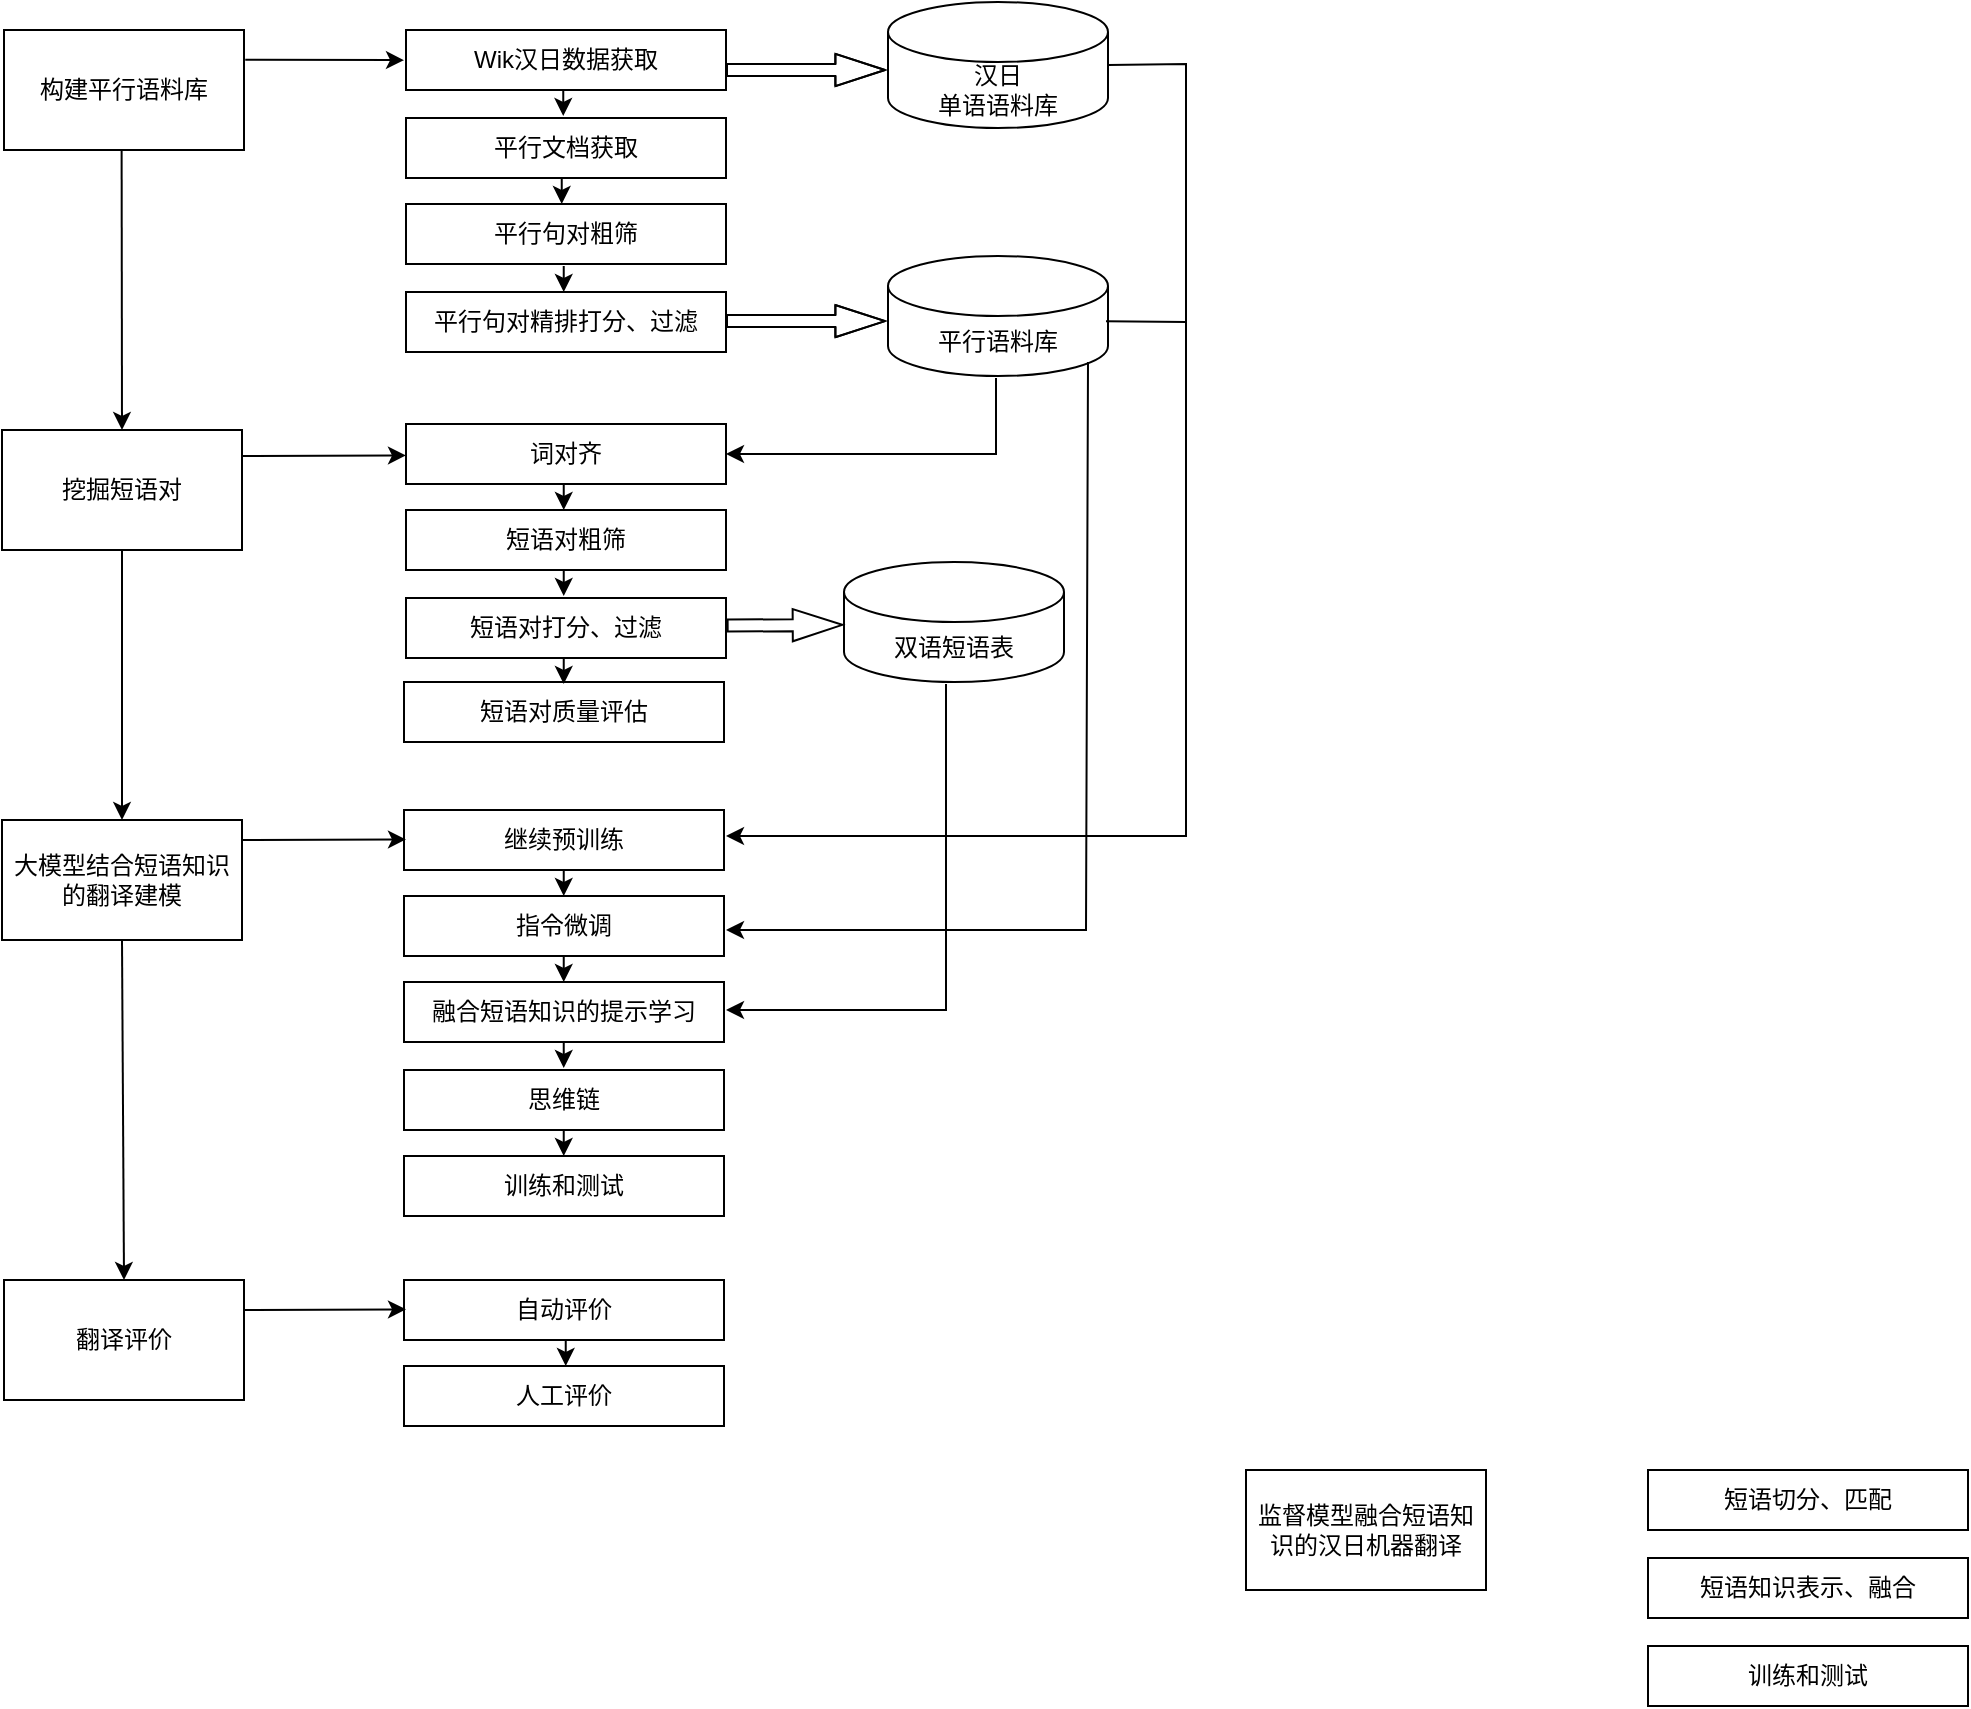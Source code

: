 <mxfile version="24.2.5" type="github">
  <diagram name="第 1 页" id="-u-DV1lfXEBN9TmRHup7">
    <mxGraphModel dx="734" dy="430" grid="0" gridSize="10" guides="1" tooltips="1" connect="1" arrows="1" fold="1" page="1" pageScale="1" pageWidth="827" pageHeight="1169" math="0" shadow="0">
      <root>
        <mxCell id="0" />
        <mxCell id="1" parent="0" />
        <mxCell id="0YlX4NZNZCxpl2N6hZSD-1" value="平行文档获取" style="rounded=0;whiteSpace=wrap;html=1;" vertex="1" parent="1">
          <mxGeometry x="320" y="124" width="160" height="30" as="geometry" />
        </mxCell>
        <mxCell id="0YlX4NZNZCxpl2N6hZSD-2" value="挖掘短语对" style="rounded=0;whiteSpace=wrap;html=1;" vertex="1" parent="1">
          <mxGeometry x="118" y="280" width="120" height="60" as="geometry" />
        </mxCell>
        <mxCell id="0YlX4NZNZCxpl2N6hZSD-3" value="监督模型融合短语知识的汉日机器翻译" style="rounded=0;whiteSpace=wrap;html=1;" vertex="1" parent="1">
          <mxGeometry x="740" y="800" width="120" height="60" as="geometry" />
        </mxCell>
        <mxCell id="0YlX4NZNZCxpl2N6hZSD-4" value="大模型结合短语知识的翻译建模" style="rounded=0;whiteSpace=wrap;html=1;" vertex="1" parent="1">
          <mxGeometry x="118" y="475" width="120" height="60" as="geometry" />
        </mxCell>
        <mxCell id="0YlX4NZNZCxpl2N6hZSD-5" value="构建平行语料库" style="rounded=0;whiteSpace=wrap;html=1;" vertex="1" parent="1">
          <mxGeometry x="119" y="80" width="120" height="60" as="geometry" />
        </mxCell>
        <mxCell id="0YlX4NZNZCxpl2N6hZSD-6" value="平行句对粗筛" style="rounded=0;whiteSpace=wrap;html=1;" vertex="1" parent="1">
          <mxGeometry x="320" y="167" width="160" height="30" as="geometry" />
        </mxCell>
        <mxCell id="0YlX4NZNZCxpl2N6hZSD-7" value="平行句对精排打分、过滤" style="rounded=0;whiteSpace=wrap;html=1;" vertex="1" parent="1">
          <mxGeometry x="320" y="211" width="160" height="30" as="geometry" />
        </mxCell>
        <mxCell id="0YlX4NZNZCxpl2N6hZSD-8" value="平行语料库" style="shape=cylinder3;whiteSpace=wrap;html=1;boundedLbl=1;backgroundOutline=1;size=15;" vertex="1" parent="1">
          <mxGeometry x="561" y="193" width="110" height="60" as="geometry" />
        </mxCell>
        <mxCell id="0YlX4NZNZCxpl2N6hZSD-9" value="Wik汉日数据获取" style="rounded=0;whiteSpace=wrap;html=1;" vertex="1" parent="1">
          <mxGeometry x="320" y="80" width="160" height="30" as="geometry" />
        </mxCell>
        <mxCell id="0YlX4NZNZCxpl2N6hZSD-10" value="汉日&lt;div&gt;单语语料库&lt;/div&gt;" style="shape=cylinder3;whiteSpace=wrap;html=1;boundedLbl=1;backgroundOutline=1;size=15;" vertex="1" parent="1">
          <mxGeometry x="561" y="66" width="110" height="63" as="geometry" />
        </mxCell>
        <mxCell id="0YlX4NZNZCxpl2N6hZSD-11" value="" style="shape=flexArrow;endArrow=classic;html=1;rounded=0;width=6;endWidth=9.091;endSize=7.936;" edge="1" parent="1">
          <mxGeometry width="50" height="50" relative="1" as="geometry">
            <mxPoint x="480" y="100" as="sourcePoint" />
            <mxPoint x="560" y="100" as="targetPoint" />
            <Array as="points">
              <mxPoint x="520" y="100" />
            </Array>
          </mxGeometry>
        </mxCell>
        <mxCell id="0YlX4NZNZCxpl2N6hZSD-12" value="" style="shape=flexArrow;endArrow=classic;html=1;rounded=0;width=6;endWidth=9.091;endSize=7.936;" edge="1" parent="1">
          <mxGeometry width="50" height="50" relative="1" as="geometry">
            <mxPoint x="480" y="225.55" as="sourcePoint" />
            <mxPoint x="560" y="225.55" as="targetPoint" />
            <Array as="points">
              <mxPoint x="520" y="225.55" />
            </Array>
          </mxGeometry>
        </mxCell>
        <mxCell id="0YlX4NZNZCxpl2N6hZSD-13" value="词对齐" style="rounded=0;whiteSpace=wrap;html=1;" vertex="1" parent="1">
          <mxGeometry x="320" y="277" width="160" height="30" as="geometry" />
        </mxCell>
        <mxCell id="0YlX4NZNZCxpl2N6hZSD-14" value="短语对粗筛" style="rounded=0;whiteSpace=wrap;html=1;" vertex="1" parent="1">
          <mxGeometry x="320" y="320" width="160" height="30" as="geometry" />
        </mxCell>
        <mxCell id="0YlX4NZNZCxpl2N6hZSD-15" value="短语对打分、过滤" style="rounded=0;whiteSpace=wrap;html=1;" vertex="1" parent="1">
          <mxGeometry x="320" y="364" width="160" height="30" as="geometry" />
        </mxCell>
        <mxCell id="0YlX4NZNZCxpl2N6hZSD-16" value="双语短语表" style="shape=cylinder3;whiteSpace=wrap;html=1;boundedLbl=1;backgroundOutline=1;size=15;" vertex="1" parent="1">
          <mxGeometry x="539" y="346" width="110" height="60" as="geometry" />
        </mxCell>
        <mxCell id="0YlX4NZNZCxpl2N6hZSD-17" value="" style="shape=flexArrow;endArrow=classic;html=1;rounded=0;width=6;endWidth=9.091;endSize=7.936;exitX=1.002;exitY=0.46;exitDx=0;exitDy=0;exitPerimeter=0;entryX=-0.003;entryY=0.524;entryDx=0;entryDy=0;entryPerimeter=0;" edge="1" parent="1" source="0YlX4NZNZCxpl2N6hZSD-15" target="0YlX4NZNZCxpl2N6hZSD-16">
          <mxGeometry width="50" height="50" relative="1" as="geometry">
            <mxPoint x="480" y="380" as="sourcePoint" />
            <mxPoint x="542" y="378.55" as="targetPoint" />
            <Array as="points" />
          </mxGeometry>
        </mxCell>
        <mxCell id="0YlX4NZNZCxpl2N6hZSD-21" value="短语切分、匹配" style="rounded=0;whiteSpace=wrap;html=1;" vertex="1" parent="1">
          <mxGeometry x="941" y="800" width="160" height="30" as="geometry" />
        </mxCell>
        <mxCell id="0YlX4NZNZCxpl2N6hZSD-22" value="短语知识表示、融合" style="rounded=0;whiteSpace=wrap;html=1;" vertex="1" parent="1">
          <mxGeometry x="941" y="844" width="160" height="30" as="geometry" />
        </mxCell>
        <mxCell id="0YlX4NZNZCxpl2N6hZSD-24" value="训练和测试" style="rounded=0;whiteSpace=wrap;html=1;" vertex="1" parent="1">
          <mxGeometry x="941" y="888" width="160" height="30" as="geometry" />
        </mxCell>
        <mxCell id="0YlX4NZNZCxpl2N6hZSD-26" value="融合短语知识的提示学习" style="rounded=0;whiteSpace=wrap;html=1;" vertex="1" parent="1">
          <mxGeometry x="319" y="556" width="160" height="30" as="geometry" />
        </mxCell>
        <mxCell id="0YlX4NZNZCxpl2N6hZSD-27" value="思维链" style="rounded=0;whiteSpace=wrap;html=1;" vertex="1" parent="1">
          <mxGeometry x="319" y="600" width="160" height="30" as="geometry" />
        </mxCell>
        <mxCell id="0YlX4NZNZCxpl2N6hZSD-28" value="继续预训练" style="rounded=0;whiteSpace=wrap;html=1;" vertex="1" parent="1">
          <mxGeometry x="319" y="470" width="160" height="30" as="geometry" />
        </mxCell>
        <mxCell id="0YlX4NZNZCxpl2N6hZSD-29" value="指令微调" style="rounded=0;whiteSpace=wrap;html=1;" vertex="1" parent="1">
          <mxGeometry x="319" y="513" width="160" height="30" as="geometry" />
        </mxCell>
        <mxCell id="0YlX4NZNZCxpl2N6hZSD-30" value="训练和测试" style="rounded=0;whiteSpace=wrap;html=1;" vertex="1" parent="1">
          <mxGeometry x="319" y="643" width="160" height="30" as="geometry" />
        </mxCell>
        <mxCell id="0YlX4NZNZCxpl2N6hZSD-31" value="翻译评价" style="rounded=0;whiteSpace=wrap;html=1;" vertex="1" parent="1">
          <mxGeometry x="119" y="705" width="120" height="60" as="geometry" />
        </mxCell>
        <mxCell id="0YlX4NZNZCxpl2N6hZSD-32" value="短语对质量评估" style="rounded=0;whiteSpace=wrap;html=1;" vertex="1" parent="1">
          <mxGeometry x="319" y="406" width="160" height="30" as="geometry" />
        </mxCell>
        <mxCell id="0YlX4NZNZCxpl2N6hZSD-33" value="人工评价" style="rounded=0;whiteSpace=wrap;html=1;" vertex="1" parent="1">
          <mxGeometry x="319" y="748" width="160" height="30" as="geometry" />
        </mxCell>
        <mxCell id="0YlX4NZNZCxpl2N6hZSD-34" value="自动评价" style="rounded=0;whiteSpace=wrap;html=1;" vertex="1" parent="1">
          <mxGeometry x="319" y="705" width="160" height="30" as="geometry" />
        </mxCell>
        <mxCell id="0YlX4NZNZCxpl2N6hZSD-40" value="" style="endArrow=classic;html=1;rounded=0;entryX=-0.004;entryY=0.673;entryDx=0;entryDy=0;entryPerimeter=0;" edge="1" parent="1">
          <mxGeometry width="50" height="50" relative="1" as="geometry">
            <mxPoint x="239.64" y="94.88" as="sourcePoint" />
            <mxPoint x="319" y="95.07" as="targetPoint" />
          </mxGeometry>
        </mxCell>
        <mxCell id="0YlX4NZNZCxpl2N6hZSD-41" value="" style="endArrow=classic;html=1;rounded=0;entryX=-0.004;entryY=0.673;entryDx=0;entryDy=0;entryPerimeter=0;exitX=1.004;exitY=0.217;exitDx=0;exitDy=0;exitPerimeter=0;" edge="1" parent="1" source="0YlX4NZNZCxpl2N6hZSD-2">
          <mxGeometry width="50" height="50" relative="1" as="geometry">
            <mxPoint x="240" y="293" as="sourcePoint" />
            <mxPoint x="320" y="292.71" as="targetPoint" />
          </mxGeometry>
        </mxCell>
        <mxCell id="0YlX4NZNZCxpl2N6hZSD-42" value="" style="endArrow=classic;html=1;rounded=0;entryX=-0.004;entryY=0.673;entryDx=0;entryDy=0;entryPerimeter=0;exitX=1.004;exitY=0.217;exitDx=0;exitDy=0;exitPerimeter=0;" edge="1" parent="1">
          <mxGeometry width="50" height="50" relative="1" as="geometry">
            <mxPoint x="238" y="485" as="sourcePoint" />
            <mxPoint x="320" y="484.71" as="targetPoint" />
          </mxGeometry>
        </mxCell>
        <mxCell id="0YlX4NZNZCxpl2N6hZSD-43" value="" style="endArrow=classic;html=1;rounded=0;entryX=-0.004;entryY=0.673;entryDx=0;entryDy=0;entryPerimeter=0;" edge="1" parent="1">
          <mxGeometry width="50" height="50" relative="1" as="geometry">
            <mxPoint x="239" y="720" as="sourcePoint" />
            <mxPoint x="320" y="719.68" as="targetPoint" />
          </mxGeometry>
        </mxCell>
        <mxCell id="0YlX4NZNZCxpl2N6hZSD-44" value="" style="endArrow=classic;html=1;rounded=0;" edge="1" parent="1">
          <mxGeometry width="50" height="50" relative="1" as="geometry">
            <mxPoint x="398.87" y="394" as="sourcePoint" />
            <mxPoint x="398.87" y="407" as="targetPoint" />
          </mxGeometry>
        </mxCell>
        <mxCell id="0YlX4NZNZCxpl2N6hZSD-45" value="" style="endArrow=classic;html=1;rounded=0;" edge="1" parent="1">
          <mxGeometry width="50" height="50" relative="1" as="geometry">
            <mxPoint x="398.63" y="110" as="sourcePoint" />
            <mxPoint x="398.63" y="123" as="targetPoint" />
          </mxGeometry>
        </mxCell>
        <mxCell id="0YlX4NZNZCxpl2N6hZSD-46" value="" style="endArrow=classic;html=1;rounded=0;" edge="1" parent="1">
          <mxGeometry width="50" height="50" relative="1" as="geometry">
            <mxPoint x="398.87" y="198" as="sourcePoint" />
            <mxPoint x="398.87" y="211" as="targetPoint" />
          </mxGeometry>
        </mxCell>
        <mxCell id="0YlX4NZNZCxpl2N6hZSD-47" value="" style="endArrow=classic;html=1;rounded=0;" edge="1" parent="1">
          <mxGeometry width="50" height="50" relative="1" as="geometry">
            <mxPoint x="397.87" y="154" as="sourcePoint" />
            <mxPoint x="397.87" y="167" as="targetPoint" />
          </mxGeometry>
        </mxCell>
        <mxCell id="0YlX4NZNZCxpl2N6hZSD-48" value="" style="endArrow=classic;html=1;rounded=0;" edge="1" parent="1">
          <mxGeometry width="50" height="50" relative="1" as="geometry">
            <mxPoint x="398.87" y="307" as="sourcePoint" />
            <mxPoint x="398.87" y="320" as="targetPoint" />
          </mxGeometry>
        </mxCell>
        <mxCell id="0YlX4NZNZCxpl2N6hZSD-49" value="" style="endArrow=classic;html=1;rounded=0;" edge="1" parent="1">
          <mxGeometry width="50" height="50" relative="1" as="geometry">
            <mxPoint x="398.87" y="350" as="sourcePoint" />
            <mxPoint x="398.87" y="363" as="targetPoint" />
          </mxGeometry>
        </mxCell>
        <mxCell id="0YlX4NZNZCxpl2N6hZSD-50" value="" style="endArrow=classic;html=1;rounded=0;" edge="1" parent="1">
          <mxGeometry width="50" height="50" relative="1" as="geometry">
            <mxPoint x="399.87" y="735" as="sourcePoint" />
            <mxPoint x="399.87" y="748" as="targetPoint" />
          </mxGeometry>
        </mxCell>
        <mxCell id="0YlX4NZNZCxpl2N6hZSD-51" value="" style="endArrow=classic;html=1;rounded=0;" edge="1" parent="1">
          <mxGeometry width="50" height="50" relative="1" as="geometry">
            <mxPoint x="398.87" y="543" as="sourcePoint" />
            <mxPoint x="398.87" y="556" as="targetPoint" />
          </mxGeometry>
        </mxCell>
        <mxCell id="0YlX4NZNZCxpl2N6hZSD-52" value="" style="endArrow=classic;html=1;rounded=0;" edge="1" parent="1">
          <mxGeometry width="50" height="50" relative="1" as="geometry">
            <mxPoint x="398.87" y="500" as="sourcePoint" />
            <mxPoint x="398.87" y="513" as="targetPoint" />
          </mxGeometry>
        </mxCell>
        <mxCell id="0YlX4NZNZCxpl2N6hZSD-53" value="" style="endArrow=classic;html=1;rounded=0;" edge="1" parent="1">
          <mxGeometry width="50" height="50" relative="1" as="geometry">
            <mxPoint x="398.87" y="586" as="sourcePoint" />
            <mxPoint x="398.87" y="599" as="targetPoint" />
          </mxGeometry>
        </mxCell>
        <mxCell id="0YlX4NZNZCxpl2N6hZSD-54" value="" style="endArrow=classic;html=1;rounded=0;" edge="1" parent="1">
          <mxGeometry width="50" height="50" relative="1" as="geometry">
            <mxPoint x="398.87" y="630" as="sourcePoint" />
            <mxPoint x="398.87" y="643" as="targetPoint" />
          </mxGeometry>
        </mxCell>
        <mxCell id="0YlX4NZNZCxpl2N6hZSD-55" value="" style="endArrow=classic;html=1;rounded=0;exitX=0.5;exitY=1;exitDx=0;exitDy=0;entryX=0.5;entryY=0;entryDx=0;entryDy=0;" edge="1" parent="1" source="0YlX4NZNZCxpl2N6hZSD-2" target="0YlX4NZNZCxpl2N6hZSD-4">
          <mxGeometry width="50" height="50" relative="1" as="geometry">
            <mxPoint x="280" y="320" as="sourcePoint" />
            <mxPoint x="283" y="413" as="targetPoint" />
          </mxGeometry>
        </mxCell>
        <mxCell id="0YlX4NZNZCxpl2N6hZSD-56" value="" style="endArrow=classic;html=1;rounded=0;exitX=0.5;exitY=1;exitDx=0;exitDy=0;entryX=0.5;entryY=0;entryDx=0;entryDy=0;" edge="1" parent="1" source="0YlX4NZNZCxpl2N6hZSD-4" target="0YlX4NZNZCxpl2N6hZSD-31">
          <mxGeometry width="50" height="50" relative="1" as="geometry">
            <mxPoint x="178.81" y="540" as="sourcePoint" />
            <mxPoint x="178.81" y="675" as="targetPoint" />
          </mxGeometry>
        </mxCell>
        <mxCell id="0YlX4NZNZCxpl2N6hZSD-57" value="" style="endArrow=classic;html=1;rounded=0;exitX=0.5;exitY=1;exitDx=0;exitDy=0;entryX=0.5;entryY=0;entryDx=0;entryDy=0;" edge="1" parent="1" target="0YlX4NZNZCxpl2N6hZSD-2">
          <mxGeometry width="50" height="50" relative="1" as="geometry">
            <mxPoint x="177.81" y="140" as="sourcePoint" />
            <mxPoint x="177.81" y="275" as="targetPoint" />
          </mxGeometry>
        </mxCell>
        <mxCell id="0YlX4NZNZCxpl2N6hZSD-58" value="" style="endArrow=classic;html=1;rounded=0;entryX=1;entryY=0.5;entryDx=0;entryDy=0;" edge="1" parent="1" target="0YlX4NZNZCxpl2N6hZSD-13">
          <mxGeometry width="50" height="50" relative="1" as="geometry">
            <mxPoint x="615" y="254" as="sourcePoint" />
            <mxPoint x="615.63" y="394" as="targetPoint" />
            <Array as="points">
              <mxPoint x="615" y="292" />
            </Array>
          </mxGeometry>
        </mxCell>
        <mxCell id="0YlX4NZNZCxpl2N6hZSD-59" value="" style="endArrow=classic;html=1;rounded=0;entryX=1;entryY=0.5;entryDx=0;entryDy=0;" edge="1" parent="1">
          <mxGeometry width="50" height="50" relative="1" as="geometry">
            <mxPoint x="590" y="407" as="sourcePoint" />
            <mxPoint x="480" y="570" as="targetPoint" />
            <Array as="points">
              <mxPoint x="590" y="570" />
            </Array>
          </mxGeometry>
        </mxCell>
        <mxCell id="0YlX4NZNZCxpl2N6hZSD-60" value="" style="endArrow=classic;html=1;rounded=0;entryX=1;entryY=0.5;entryDx=0;entryDy=0;exitX=1;exitY=0.5;exitDx=0;exitDy=0;exitPerimeter=0;" edge="1" parent="1" source="0YlX4NZNZCxpl2N6hZSD-10">
          <mxGeometry width="50" height="50" relative="1" as="geometry">
            <mxPoint x="615" y="320" as="sourcePoint" />
            <mxPoint x="480" y="483" as="targetPoint" />
            <Array as="points">
              <mxPoint x="710" y="97" />
              <mxPoint x="710" y="483" />
            </Array>
          </mxGeometry>
        </mxCell>
        <mxCell id="0YlX4NZNZCxpl2N6hZSD-61" value="" style="endArrow=none;html=1;rounded=0;entryX=1;entryY=0;entryDx=0;entryDy=37.5;entryPerimeter=0;" edge="1" parent="1">
          <mxGeometry width="50" height="50" relative="1" as="geometry">
            <mxPoint x="710" y="226" as="sourcePoint" />
            <mxPoint x="670" y="225.57" as="targetPoint" />
          </mxGeometry>
        </mxCell>
        <mxCell id="0YlX4NZNZCxpl2N6hZSD-62" value="" style="endArrow=classic;html=1;rounded=0;" edge="1" parent="1">
          <mxGeometry width="50" height="50" relative="1" as="geometry">
            <mxPoint x="661" y="246" as="sourcePoint" />
            <mxPoint x="480" y="530" as="targetPoint" />
            <Array as="points">
              <mxPoint x="660" y="530" />
            </Array>
          </mxGeometry>
        </mxCell>
      </root>
    </mxGraphModel>
  </diagram>
</mxfile>
